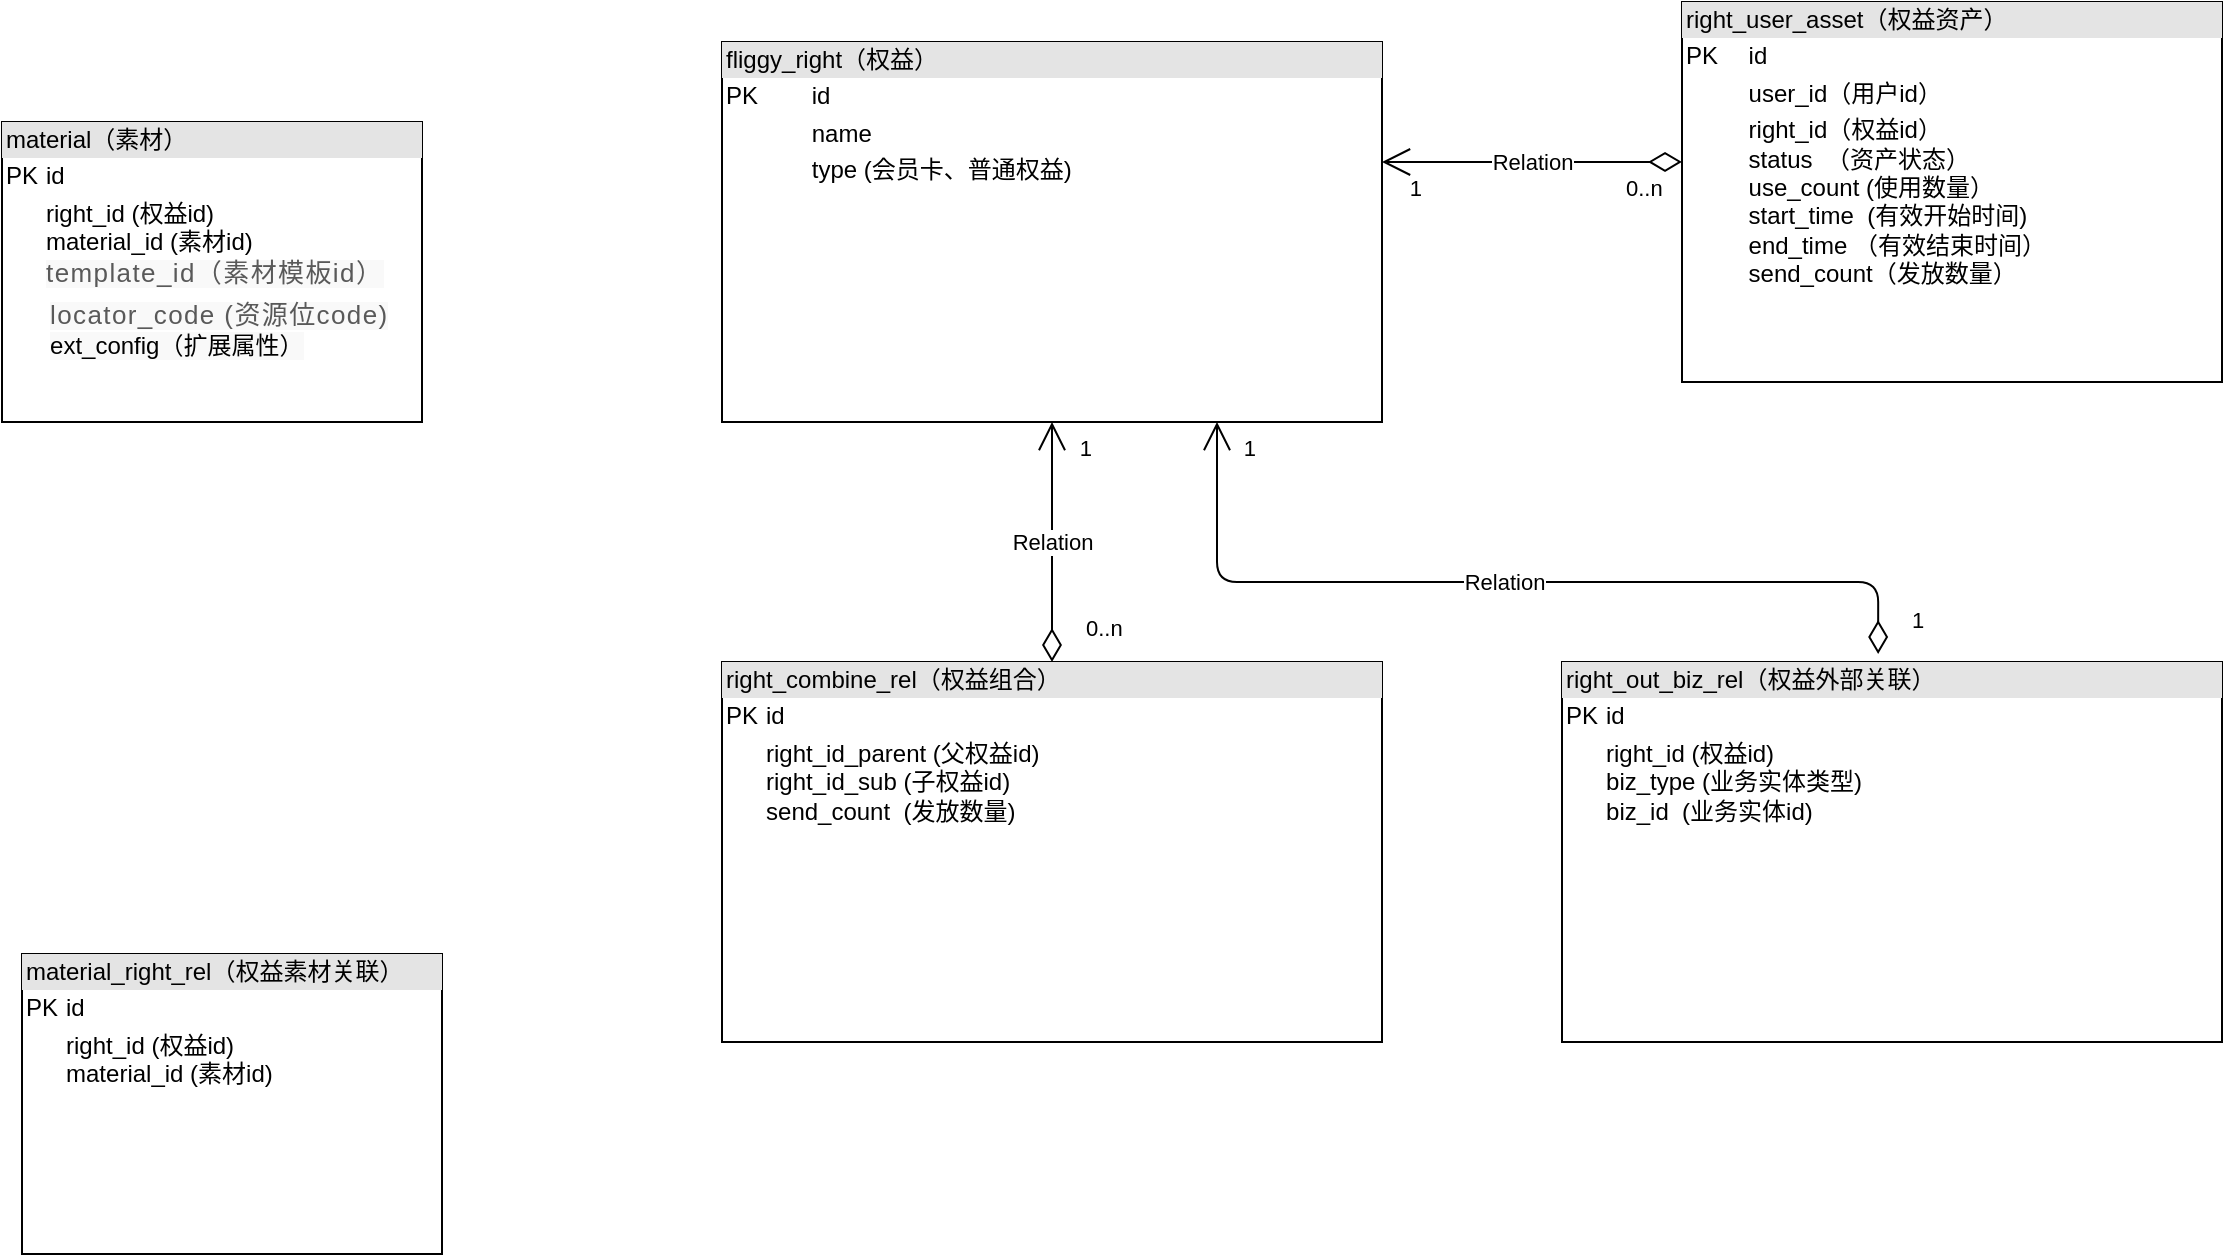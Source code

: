 <mxfile version="13.4.0" type="github" pages="3">
  <diagram name="会员卡创建" id="e7e014a7-5840-1c2e-5031-d8a46d1fe8dd">
    <mxGraphModel dx="1158" dy="591" grid="1" gridSize="10" guides="1" tooltips="1" connect="1" arrows="1" fold="1" page="1" pageScale="1" pageWidth="1169" pageHeight="826" background="#ffffff" math="0" shadow="0">
      <root>
        <mxCell id="0" />
        <mxCell id="1" parent="0" />
        <mxCell id="YY1izlTtlxkpwMXu7x4F-1" value="&lt;div style=&quot;box-sizing: border-box ; width: 100% ; background: #e4e4e4 ; padding: 2px&quot;&gt;fliggy_right（权益）&lt;/div&gt;&lt;table style=&quot;width: 100% ; font-size: 1em&quot; cellpadding=&quot;2&quot; cellspacing=&quot;0&quot;&gt;&lt;tbody&gt;&lt;tr&gt;&lt;td&gt;PK&lt;/td&gt;&lt;td&gt;id&lt;/td&gt;&lt;/tr&gt;&lt;tr&gt;&lt;td&gt;&lt;br&gt;&lt;/td&gt;&lt;td&gt;name&lt;br&gt;&lt;/td&gt;&lt;/tr&gt;&lt;tr&gt;&lt;td&gt;&lt;/td&gt;&lt;td&gt;type (会员卡、普通权益)&lt;br&gt;&lt;br&gt;&lt;br&gt;&lt;br&gt;&lt;br&gt;&lt;br&gt;&lt;/td&gt;&lt;/tr&gt;&lt;/tbody&gt;&lt;/table&gt;" style="verticalAlign=top;align=left;overflow=fill;html=1;" vertex="1" parent="1">
          <mxGeometry x="380" y="220" width="330" height="190" as="geometry" />
        </mxCell>
        <mxCell id="YY1izlTtlxkpwMXu7x4F-2" value="&lt;div style=&quot;box-sizing: border-box ; width: 100% ; background: #e4e4e4 ; padding: 2px&quot;&gt;right_user_asset（权益资产）&lt;br&gt;&lt;/div&gt;&lt;table style=&quot;width: 100% ; font-size: 1em&quot; cellpadding=&quot;2&quot; cellspacing=&quot;0&quot;&gt;&lt;tbody&gt;&lt;tr&gt;&lt;td&gt;PK&lt;/td&gt;&lt;td&gt;id&lt;/td&gt;&lt;/tr&gt;&lt;tr&gt;&lt;td&gt;&lt;br&gt;&lt;/td&gt;&lt;td&gt;user_id（用户id）&lt;/td&gt;&lt;/tr&gt;&lt;tr&gt;&lt;td&gt;&lt;br&gt;&lt;/td&gt;&lt;td&gt;right_id（权益id）&lt;br&gt;status&amp;nbsp; （资产状态）&lt;br&gt;use_count (使用数量）&lt;br&gt;start_time&amp;nbsp; (有效开始时间)&lt;br&gt;end_time （有效结束时间）&lt;br&gt;send_count（发放数量）&lt;br&gt;&lt;br&gt;&lt;/td&gt;&lt;/tr&gt;&lt;/tbody&gt;&lt;/table&gt;" style="verticalAlign=top;align=left;overflow=fill;html=1;" vertex="1" parent="1">
          <mxGeometry x="860" y="200" width="270" height="190" as="geometry" />
        </mxCell>
        <mxCell id="8GvcptEVgj3s6sQUt0Vm-1" value="&lt;div style=&quot;box-sizing: border-box ; width: 100% ; background: #e4e4e4 ; padding: 2px&quot;&gt;right_combine_rel（权益组合）&lt;/div&gt;&lt;table style=&quot;width: 100% ; font-size: 1em&quot; cellpadding=&quot;2&quot; cellspacing=&quot;0&quot;&gt;&lt;tbody&gt;&lt;tr&gt;&lt;td&gt;PK&lt;/td&gt;&lt;td&gt;id&lt;/td&gt;&lt;/tr&gt;&lt;tr&gt;&lt;td&gt;&lt;br&gt;&lt;/td&gt;&lt;td&gt;right_id_parent (父权益id)&lt;br&gt;right_id_sub (子权益id)&lt;br&gt;send_count&amp;nbsp; (发放数量)&lt;br&gt;&lt;span style=&quot;color: rgb(89 , 89 , 89) ; font-family: , &amp;#34;consolas&amp;#34; , &amp;#34;liberation mono&amp;#34; , &amp;#34;menlo&amp;#34; , &amp;#34;courier&amp;#34; , monospace ; font-size: 13px ; letter-spacing: 0.7px ; background-color: rgb(249 , 249 , 249)&quot;&gt;&lt;br&gt;&lt;/span&gt;&lt;/td&gt;&lt;/tr&gt;&lt;tr&gt;&lt;td&gt;&lt;/td&gt;&lt;td&gt;&lt;table cellpadding=&quot;2&quot; cellspacing=&quot;0&quot; style=&quot;font-size: 1em ; width: 330px&quot;&gt;&lt;tbody&gt;&lt;tr&gt;&lt;td&gt;&lt;span style=&quot;color: rgb(89 , 89 , 89) ; font-family: , &amp;#34;consolas&amp;#34; , &amp;#34;liberation mono&amp;#34; , &amp;#34;menlo&amp;#34; , &amp;#34;courier&amp;#34; , monospace ; font-size: 13px ; letter-spacing: 0.7px ; background-color: rgb(249 , 249 , 249)&quot;&gt;&lt;br&gt;&lt;br&gt;&lt;/span&gt;&lt;/td&gt;&lt;/tr&gt;&lt;/tbody&gt;&lt;/table&gt;&lt;br&gt;&lt;br&gt;&lt;br&gt;&lt;br&gt;&lt;/td&gt;&lt;/tr&gt;&lt;/tbody&gt;&lt;/table&gt;" style="verticalAlign=top;align=left;overflow=fill;html=1;" vertex="1" parent="1">
          <mxGeometry x="380" y="530" width="330" height="190" as="geometry" />
        </mxCell>
        <mxCell id="8GvcptEVgj3s6sQUt0Vm-3" value="Relation" style="endArrow=open;html=1;endSize=12;startArrow=diamondThin;startSize=14;startFill=0;edgeStyle=orthogonalEdgeStyle;exitX=0;exitY=0.421;exitDx=0;exitDy=0;exitPerimeter=0;" edge="1" parent="1" source="YY1izlTtlxkpwMXu7x4F-2">
          <mxGeometry relative="1" as="geometry">
            <mxPoint x="710" y="260" as="sourcePoint" />
            <mxPoint x="710" y="280" as="targetPoint" />
          </mxGeometry>
        </mxCell>
        <mxCell id="8GvcptEVgj3s6sQUt0Vm-4" value="0..n" style="edgeLabel;resizable=0;html=1;align=left;verticalAlign=top;" connectable="0" vertex="1" parent="8GvcptEVgj3s6sQUt0Vm-3">
          <mxGeometry x="-1" relative="1" as="geometry">
            <mxPoint x="-30" as="offset" />
          </mxGeometry>
        </mxCell>
        <mxCell id="8GvcptEVgj3s6sQUt0Vm-5" value="1" style="edgeLabel;resizable=0;html=1;align=right;verticalAlign=top;" connectable="0" vertex="1" parent="8GvcptEVgj3s6sQUt0Vm-3">
          <mxGeometry x="1" relative="1" as="geometry">
            <mxPoint x="20" as="offset" />
          </mxGeometry>
        </mxCell>
        <mxCell id="8GvcptEVgj3s6sQUt0Vm-7" value="&lt;div style=&quot;box-sizing: border-box ; width: 100% ; background: #e4e4e4 ; padding: 2px&quot;&gt;material_right_rel（权益素材关联）&lt;/div&gt;&lt;table style=&quot;width: 100% ; font-size: 1em&quot; cellpadding=&quot;2&quot; cellspacing=&quot;0&quot;&gt;&lt;tbody&gt;&lt;tr&gt;&lt;td&gt;PK&lt;/td&gt;&lt;td&gt;id&lt;/td&gt;&lt;/tr&gt;&lt;tr&gt;&lt;td&gt;&lt;br&gt;&lt;/td&gt;&lt;td&gt;right_id (权益id)&lt;br&gt;material_id (素材id)&lt;br&gt;&lt;span style=&quot;color: rgb(89 , 89 , 89) ; font-family: , &amp;#34;consolas&amp;#34; , &amp;#34;liberation mono&amp;#34; , &amp;#34;menlo&amp;#34; , &amp;#34;courier&amp;#34; , monospace ; font-size: 13px ; letter-spacing: 0.7px ; background-color: rgb(249 , 249 , 249)&quot;&gt;&lt;br&gt;&lt;/span&gt;&lt;/td&gt;&lt;/tr&gt;&lt;tr&gt;&lt;td&gt;&lt;/td&gt;&lt;td&gt;&lt;table cellpadding=&quot;2&quot; cellspacing=&quot;0&quot; style=&quot;font-size: 1em ; width: 330px&quot;&gt;&lt;tbody&gt;&lt;tr&gt;&lt;td&gt;&lt;span style=&quot;color: rgb(89 , 89 , 89) ; font-family: , &amp;#34;consolas&amp;#34; , &amp;#34;liberation mono&amp;#34; , &amp;#34;menlo&amp;#34; , &amp;#34;courier&amp;#34; , monospace ; font-size: 13px ; letter-spacing: 0.7px ; background-color: rgb(249 , 249 , 249)&quot;&gt;&lt;br&gt;&lt;br&gt;&lt;/span&gt;&lt;/td&gt;&lt;/tr&gt;&lt;/tbody&gt;&lt;/table&gt;&lt;br&gt;&lt;br&gt;&lt;br&gt;&lt;br&gt;&lt;/td&gt;&lt;/tr&gt;&lt;/tbody&gt;&lt;/table&gt;" style="verticalAlign=top;align=left;overflow=fill;html=1;" vertex="1" parent="1">
          <mxGeometry x="30" y="676" width="210" height="150" as="geometry" />
        </mxCell>
        <mxCell id="8GvcptEVgj3s6sQUt0Vm-8" value="Relation" style="endArrow=open;html=1;endSize=12;startArrow=diamondThin;startSize=14;startFill=0;edgeStyle=orthogonalEdgeStyle;exitX=0.5;exitY=0;exitDx=0;exitDy=0;" edge="1" parent="1" source="8GvcptEVgj3s6sQUt0Vm-1">
          <mxGeometry relative="1" as="geometry">
            <mxPoint x="685" y="410" as="sourcePoint" />
            <mxPoint x="545" y="410" as="targetPoint" />
          </mxGeometry>
        </mxCell>
        <mxCell id="8GvcptEVgj3s6sQUt0Vm-9" value="0..n" style="edgeLabel;resizable=0;html=1;align=left;verticalAlign=top;" connectable="0" vertex="1" parent="8GvcptEVgj3s6sQUt0Vm-8">
          <mxGeometry x="-1" relative="1" as="geometry">
            <mxPoint x="15" y="-30" as="offset" />
          </mxGeometry>
        </mxCell>
        <mxCell id="8GvcptEVgj3s6sQUt0Vm-10" value="1" style="edgeLabel;resizable=0;html=1;align=right;verticalAlign=top;" connectable="0" vertex="1" parent="8GvcptEVgj3s6sQUt0Vm-8">
          <mxGeometry x="1" relative="1" as="geometry">
            <mxPoint x="20" as="offset" />
          </mxGeometry>
        </mxCell>
        <mxCell id="8GvcptEVgj3s6sQUt0Vm-11" value="&lt;div style=&quot;box-sizing: border-box ; width: 100% ; background: #e4e4e4 ; padding: 2px&quot;&gt;material（素材）&lt;/div&gt;&lt;table style=&quot;width: 100% ; font-size: 1em&quot; cellpadding=&quot;2&quot; cellspacing=&quot;0&quot;&gt;&lt;tbody&gt;&lt;tr&gt;&lt;td&gt;PK&lt;/td&gt;&lt;td&gt;id&lt;/td&gt;&lt;/tr&gt;&lt;tr&gt;&lt;td&gt;&lt;br&gt;&lt;/td&gt;&lt;td&gt;right_id (权益id)&lt;br&gt;material_id (素材id)&lt;br&gt;&lt;span style=&quot;background-color: rgb(249 , 249 , 249)&quot;&gt;&lt;font color=&quot;#595959&quot;&gt;&lt;span style=&quot;font-size: 13px ; letter-spacing: 0.7px&quot;&gt;template_id（素材模板id）&lt;/span&gt;&lt;/font&gt;&lt;br&gt;&lt;/span&gt;&lt;/td&gt;&lt;/tr&gt;&lt;tr&gt;&lt;td&gt;&lt;/td&gt;&lt;td&gt;&lt;table cellpadding=&quot;2&quot; cellspacing=&quot;0&quot; style=&quot;font-size: 1em ; width: 330px&quot;&gt;&lt;tbody&gt;&lt;tr&gt;&lt;td&gt;&lt;span style=&quot;background-color: rgb(249 , 249 , 249)&quot;&gt;&lt;font color=&quot;#595959&quot;&gt;&lt;span style=&quot;font-size: 13px ; letter-spacing: 0.7px&quot;&gt;locator_code (资源位code)&lt;/span&gt;&lt;/font&gt;&lt;br&gt;ext_config（扩展属性）&lt;br&gt;&lt;/span&gt;&lt;/td&gt;&lt;/tr&gt;&lt;/tbody&gt;&lt;/table&gt;&lt;br&gt;&lt;br&gt;&lt;br&gt;&lt;br&gt;&lt;/td&gt;&lt;/tr&gt;&lt;/tbody&gt;&lt;/table&gt;" style="verticalAlign=top;align=left;overflow=fill;html=1;" vertex="1" parent="1">
          <mxGeometry x="20" y="260" width="210" height="150" as="geometry" />
        </mxCell>
        <mxCell id="8GvcptEVgj3s6sQUt0Vm-12" value="&lt;div style=&quot;box-sizing: border-box ; width: 100% ; background: #e4e4e4 ; padding: 2px&quot;&gt;right_out_biz_rel（权益外部关联）&lt;/div&gt;&lt;table style=&quot;width: 100% ; font-size: 1em&quot; cellpadding=&quot;2&quot; cellspacing=&quot;0&quot;&gt;&lt;tbody&gt;&lt;tr&gt;&lt;td&gt;PK&lt;/td&gt;&lt;td&gt;id&lt;/td&gt;&lt;/tr&gt;&lt;tr&gt;&lt;td&gt;&lt;br&gt;&lt;/td&gt;&lt;td&gt;right_id (权益id)&lt;br&gt;biz_type&amp;nbsp;(业务实体类型)&lt;br&gt;biz_id&amp;nbsp; (业务实体id)&lt;br&gt;&lt;span style=&quot;color: rgb(89 , 89 , 89) ; font-family: , &amp;#34;consolas&amp;#34; , &amp;#34;liberation mono&amp;#34; , &amp;#34;menlo&amp;#34; , &amp;#34;courier&amp;#34; , monospace ; font-size: 13px ; letter-spacing: 0.7px ; background-color: rgb(249 , 249 , 249)&quot;&gt;&lt;br&gt;&lt;/span&gt;&lt;/td&gt;&lt;/tr&gt;&lt;tr&gt;&lt;td&gt;&lt;/td&gt;&lt;td&gt;&lt;table cellpadding=&quot;2&quot; cellspacing=&quot;0&quot; style=&quot;font-size: 1em ; width: 330px&quot;&gt;&lt;tbody&gt;&lt;tr&gt;&lt;td&gt;&lt;span style=&quot;color: rgb(89 , 89 , 89) ; font-family: , &amp;#34;consolas&amp;#34; , &amp;#34;liberation mono&amp;#34; , &amp;#34;menlo&amp;#34; , &amp;#34;courier&amp;#34; , monospace ; font-size: 13px ; letter-spacing: 0.7px ; background-color: rgb(249 , 249 , 249)&quot;&gt;&lt;br&gt;&lt;br&gt;&lt;/span&gt;&lt;/td&gt;&lt;/tr&gt;&lt;/tbody&gt;&lt;/table&gt;&lt;br&gt;&lt;br&gt;&lt;br&gt;&lt;br&gt;&lt;/td&gt;&lt;/tr&gt;&lt;/tbody&gt;&lt;/table&gt;" style="verticalAlign=top;align=left;overflow=fill;html=1;" vertex="1" parent="1">
          <mxGeometry x="800" y="530" width="330" height="190" as="geometry" />
        </mxCell>
        <mxCell id="8GvcptEVgj3s6sQUt0Vm-13" value="Relation" style="endArrow=open;html=1;endSize=12;startArrow=diamondThin;startSize=14;startFill=0;edgeStyle=orthogonalEdgeStyle;exitX=0.479;exitY=-0.021;exitDx=0;exitDy=0;exitPerimeter=0;entryX=0.75;entryY=1;entryDx=0;entryDy=0;" edge="1" parent="1" source="8GvcptEVgj3s6sQUt0Vm-12" target="YY1izlTtlxkpwMXu7x4F-1">
          <mxGeometry relative="1" as="geometry">
            <mxPoint x="710" y="530" as="sourcePoint" />
            <mxPoint x="710" y="410" as="targetPoint" />
            <Array as="points">
              <mxPoint x="958" y="490" />
              <mxPoint x="628" y="490" />
            </Array>
          </mxGeometry>
        </mxCell>
        <mxCell id="8GvcptEVgj3s6sQUt0Vm-14" value="1" style="edgeLabel;resizable=0;html=1;align=left;verticalAlign=top;" connectable="0" vertex="1" parent="8GvcptEVgj3s6sQUt0Vm-13">
          <mxGeometry x="-1" relative="1" as="geometry">
            <mxPoint x="15" y="-30" as="offset" />
          </mxGeometry>
        </mxCell>
        <mxCell id="8GvcptEVgj3s6sQUt0Vm-15" value="1" style="edgeLabel;resizable=0;html=1;align=right;verticalAlign=top;" connectable="0" vertex="1" parent="8GvcptEVgj3s6sQUt0Vm-13">
          <mxGeometry x="1" relative="1" as="geometry">
            <mxPoint x="20" as="offset" />
          </mxGeometry>
        </mxCell>
      </root>
    </mxGraphModel>
  </diagram>
  <diagram id="R5_IxtRyC83MQlMv-ytm" name="会员卡子权益发放">
    
    <mxGraphModel dx="2066" dy="1131" grid="1" gridSize="10" guides="1" tooltips="1" connect="1" arrows="1" fold="1" page="1" pageScale="1" pageWidth="827" pageHeight="1169" math="0" shadow="0">
      
      <root>
        
        <mxCell id="gxIRj8r4BH8aGyPVzCsB-0" />
        
        <mxCell id="gxIRj8r4BH8aGyPVzCsB-1" parent="gxIRj8r4BH8aGyPVzCsB-0" />
        
      </root>
      
    </mxGraphModel>
    
  </diagram>
  <diagram id="jTUjxg3B5KQgk27oze23" name="会员卡子权益履约">
    <mxGraphModel dx="1158" dy="542" grid="1" gridSize="10" guides="1" tooltips="1" connect="1" arrows="1" fold="1" page="1" pageScale="1" pageWidth="827" pageHeight="1169" math="0" shadow="0">
      <root>
        <mxCell id="s9zLjwahHfYTyhlEVkAR-0" />
        <mxCell id="s9zLjwahHfYTyhlEVkAR-1" parent="s9zLjwahHfYTyhlEVkAR-0" />
      </root>
    </mxGraphModel>
  </diagram>
</mxfile>
